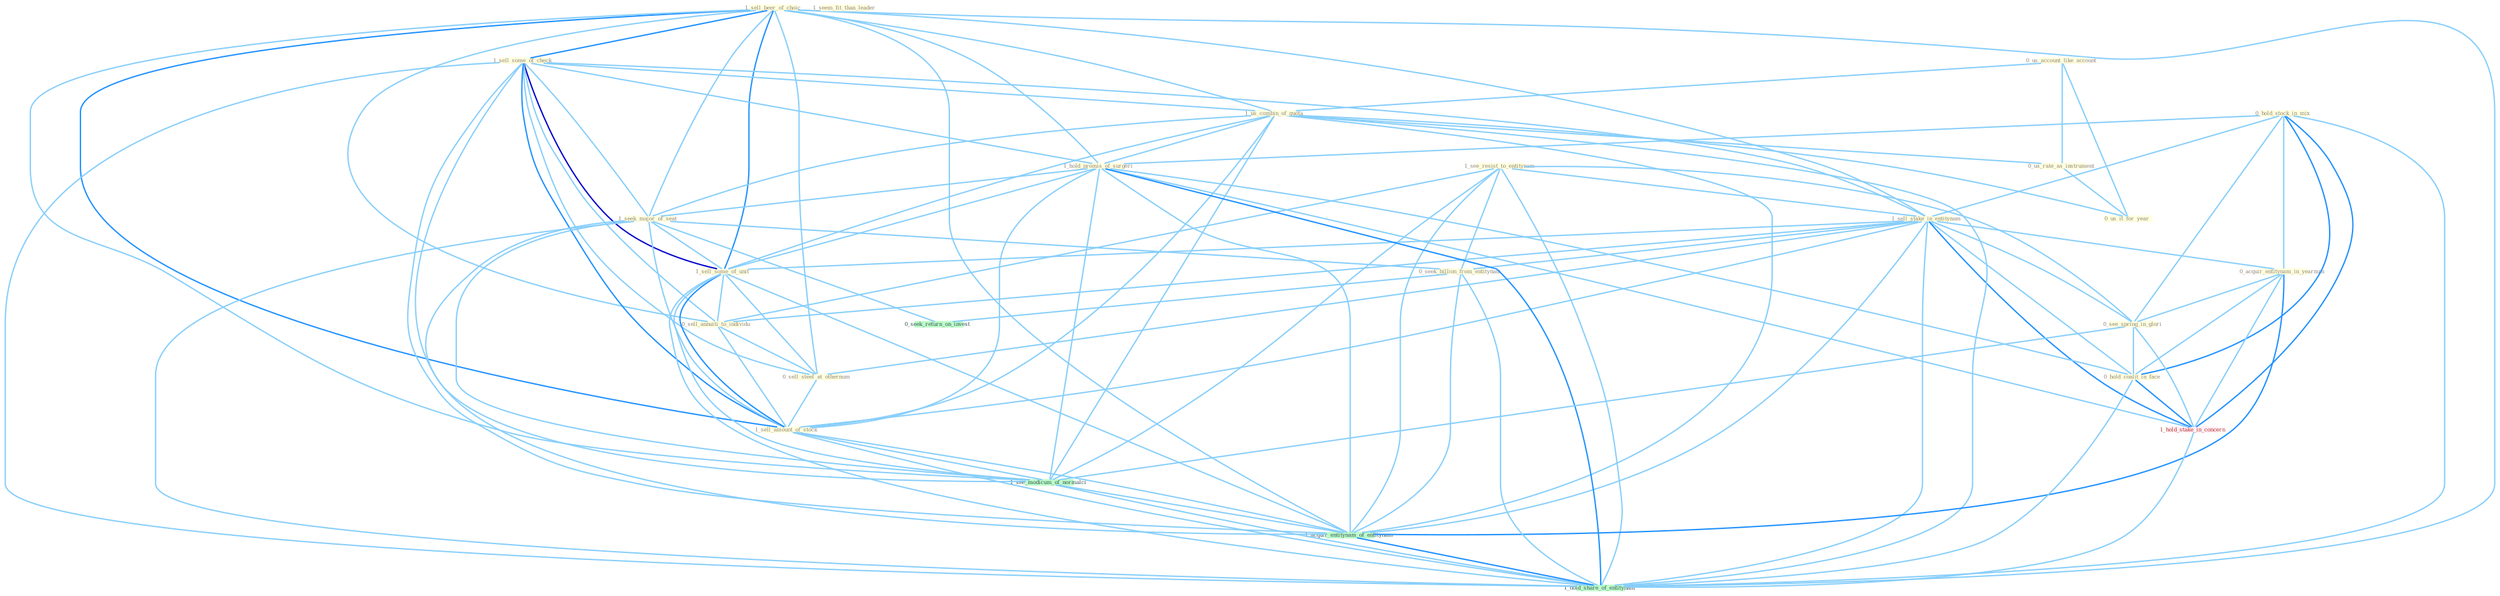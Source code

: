 Graph G{ 
    node
    [shape=polygon,style=filled,width=.5,height=.06,color="#BDFCC9",fixedsize=true,fontsize=4,
    fontcolor="#2f4f4f"];
    {node
    [color="#ffffe0", fontcolor="#8b7d6b"] "1_sell_beer_of_choic " "1_see_resist_to_entitynam " "0_hold_stock_in_mix " "0_us_account_like_account " "1_sell_some_of_check " "1_sell_stake_in_entitynam " "1_us_combin_of_quota " "0_us_rate_as_instrument " "1_hold_promis_of_surgeri " "0_us_it_for_year " "1_seek_major_of_seat " "1_sell_some_of_unit " "0_acquir_entitynam_in_yearnum " "0_sell_annuiti_to_individu " "0_seek_billion_from_entitynam " "0_sell_steel_at_othernum " "0_see_spring_in_glori " "1_sell_amount_of_stock " "1_seem_fit_than_leader " "0_hold_coalit_in_face "}
{node [color="#fff0f5", fontcolor="#b22222"] "1_hold_stake_in_concern "}
edge [color="#B0E2FF"];

	"1_sell_beer_of_choic " -- "1_sell_some_of_check " [w="2", color="#1e90ff" , len=0.8];
	"1_sell_beer_of_choic " -- "1_sell_stake_in_entitynam " [w="1", color="#87cefa" ];
	"1_sell_beer_of_choic " -- "1_us_combin_of_quota " [w="1", color="#87cefa" ];
	"1_sell_beer_of_choic " -- "1_hold_promis_of_surgeri " [w="1", color="#87cefa" ];
	"1_sell_beer_of_choic " -- "1_seek_major_of_seat " [w="1", color="#87cefa" ];
	"1_sell_beer_of_choic " -- "1_sell_some_of_unit " [w="2", color="#1e90ff" , len=0.8];
	"1_sell_beer_of_choic " -- "0_sell_annuiti_to_individu " [w="1", color="#87cefa" ];
	"1_sell_beer_of_choic " -- "0_sell_steel_at_othernum " [w="1", color="#87cefa" ];
	"1_sell_beer_of_choic " -- "1_sell_amount_of_stock " [w="2", color="#1e90ff" , len=0.8];
	"1_sell_beer_of_choic " -- "1_see_modicum_of_normalci " [w="1", color="#87cefa" ];
	"1_sell_beer_of_choic " -- "1_acquir_entitynam_of_entitynam " [w="1", color="#87cefa" ];
	"1_sell_beer_of_choic " -- "1_hold_share_of_entitynam " [w="1", color="#87cefa" ];
	"1_see_resist_to_entitynam " -- "1_sell_stake_in_entitynam " [w="1", color="#87cefa" ];
	"1_see_resist_to_entitynam " -- "0_sell_annuiti_to_individu " [w="1", color="#87cefa" ];
	"1_see_resist_to_entitynam " -- "0_seek_billion_from_entitynam " [w="1", color="#87cefa" ];
	"1_see_resist_to_entitynam " -- "0_see_spring_in_glori " [w="1", color="#87cefa" ];
	"1_see_resist_to_entitynam " -- "1_see_modicum_of_normalci " [w="1", color="#87cefa" ];
	"1_see_resist_to_entitynam " -- "1_acquir_entitynam_of_entitynam " [w="1", color="#87cefa" ];
	"1_see_resist_to_entitynam " -- "1_hold_share_of_entitynam " [w="1", color="#87cefa" ];
	"0_hold_stock_in_mix " -- "1_sell_stake_in_entitynam " [w="1", color="#87cefa" ];
	"0_hold_stock_in_mix " -- "1_hold_promis_of_surgeri " [w="1", color="#87cefa" ];
	"0_hold_stock_in_mix " -- "0_acquir_entitynam_in_yearnum " [w="1", color="#87cefa" ];
	"0_hold_stock_in_mix " -- "0_see_spring_in_glori " [w="1", color="#87cefa" ];
	"0_hold_stock_in_mix " -- "0_hold_coalit_in_face " [w="2", color="#1e90ff" , len=0.8];
	"0_hold_stock_in_mix " -- "1_hold_stake_in_concern " [w="2", color="#1e90ff" , len=0.8];
	"0_hold_stock_in_mix " -- "1_hold_share_of_entitynam " [w="1", color="#87cefa" ];
	"0_us_account_like_account " -- "1_us_combin_of_quota " [w="1", color="#87cefa" ];
	"0_us_account_like_account " -- "0_us_rate_as_instrument " [w="1", color="#87cefa" ];
	"0_us_account_like_account " -- "0_us_it_for_year " [w="1", color="#87cefa" ];
	"1_sell_some_of_check " -- "1_sell_stake_in_entitynam " [w="1", color="#87cefa" ];
	"1_sell_some_of_check " -- "1_us_combin_of_quota " [w="1", color="#87cefa" ];
	"1_sell_some_of_check " -- "1_hold_promis_of_surgeri " [w="1", color="#87cefa" ];
	"1_sell_some_of_check " -- "1_seek_major_of_seat " [w="1", color="#87cefa" ];
	"1_sell_some_of_check " -- "1_sell_some_of_unit " [w="3", color="#0000cd" , len=0.6];
	"1_sell_some_of_check " -- "0_sell_annuiti_to_individu " [w="1", color="#87cefa" ];
	"1_sell_some_of_check " -- "0_sell_steel_at_othernum " [w="1", color="#87cefa" ];
	"1_sell_some_of_check " -- "1_sell_amount_of_stock " [w="2", color="#1e90ff" , len=0.8];
	"1_sell_some_of_check " -- "1_see_modicum_of_normalci " [w="1", color="#87cefa" ];
	"1_sell_some_of_check " -- "1_acquir_entitynam_of_entitynam " [w="1", color="#87cefa" ];
	"1_sell_some_of_check " -- "1_hold_share_of_entitynam " [w="1", color="#87cefa" ];
	"1_sell_stake_in_entitynam " -- "1_sell_some_of_unit " [w="1", color="#87cefa" ];
	"1_sell_stake_in_entitynam " -- "0_acquir_entitynam_in_yearnum " [w="1", color="#87cefa" ];
	"1_sell_stake_in_entitynam " -- "0_sell_annuiti_to_individu " [w="1", color="#87cefa" ];
	"1_sell_stake_in_entitynam " -- "0_seek_billion_from_entitynam " [w="1", color="#87cefa" ];
	"1_sell_stake_in_entitynam " -- "0_sell_steel_at_othernum " [w="1", color="#87cefa" ];
	"1_sell_stake_in_entitynam " -- "0_see_spring_in_glori " [w="1", color="#87cefa" ];
	"1_sell_stake_in_entitynam " -- "1_sell_amount_of_stock " [w="1", color="#87cefa" ];
	"1_sell_stake_in_entitynam " -- "0_hold_coalit_in_face " [w="1", color="#87cefa" ];
	"1_sell_stake_in_entitynam " -- "1_hold_stake_in_concern " [w="2", color="#1e90ff" , len=0.8];
	"1_sell_stake_in_entitynam " -- "1_acquir_entitynam_of_entitynam " [w="1", color="#87cefa" ];
	"1_sell_stake_in_entitynam " -- "1_hold_share_of_entitynam " [w="1", color="#87cefa" ];
	"1_us_combin_of_quota " -- "0_us_rate_as_instrument " [w="1", color="#87cefa" ];
	"1_us_combin_of_quota " -- "1_hold_promis_of_surgeri " [w="1", color="#87cefa" ];
	"1_us_combin_of_quota " -- "0_us_it_for_year " [w="1", color="#87cefa" ];
	"1_us_combin_of_quota " -- "1_seek_major_of_seat " [w="1", color="#87cefa" ];
	"1_us_combin_of_quota " -- "1_sell_some_of_unit " [w="1", color="#87cefa" ];
	"1_us_combin_of_quota " -- "1_sell_amount_of_stock " [w="1", color="#87cefa" ];
	"1_us_combin_of_quota " -- "1_see_modicum_of_normalci " [w="1", color="#87cefa" ];
	"1_us_combin_of_quota " -- "1_acquir_entitynam_of_entitynam " [w="1", color="#87cefa" ];
	"1_us_combin_of_quota " -- "1_hold_share_of_entitynam " [w="1", color="#87cefa" ];
	"0_us_rate_as_instrument " -- "0_us_it_for_year " [w="1", color="#87cefa" ];
	"1_hold_promis_of_surgeri " -- "1_seek_major_of_seat " [w="1", color="#87cefa" ];
	"1_hold_promis_of_surgeri " -- "1_sell_some_of_unit " [w="1", color="#87cefa" ];
	"1_hold_promis_of_surgeri " -- "1_sell_amount_of_stock " [w="1", color="#87cefa" ];
	"1_hold_promis_of_surgeri " -- "0_hold_coalit_in_face " [w="1", color="#87cefa" ];
	"1_hold_promis_of_surgeri " -- "1_hold_stake_in_concern " [w="1", color="#87cefa" ];
	"1_hold_promis_of_surgeri " -- "1_see_modicum_of_normalci " [w="1", color="#87cefa" ];
	"1_hold_promis_of_surgeri " -- "1_acquir_entitynam_of_entitynam " [w="1", color="#87cefa" ];
	"1_hold_promis_of_surgeri " -- "1_hold_share_of_entitynam " [w="2", color="#1e90ff" , len=0.8];
	"1_seek_major_of_seat " -- "1_sell_some_of_unit " [w="1", color="#87cefa" ];
	"1_seek_major_of_seat " -- "0_seek_billion_from_entitynam " [w="1", color="#87cefa" ];
	"1_seek_major_of_seat " -- "1_sell_amount_of_stock " [w="1", color="#87cefa" ];
	"1_seek_major_of_seat " -- "0_seek_return_on_invest " [w="1", color="#87cefa" ];
	"1_seek_major_of_seat " -- "1_see_modicum_of_normalci " [w="1", color="#87cefa" ];
	"1_seek_major_of_seat " -- "1_acquir_entitynam_of_entitynam " [w="1", color="#87cefa" ];
	"1_seek_major_of_seat " -- "1_hold_share_of_entitynam " [w="1", color="#87cefa" ];
	"1_sell_some_of_unit " -- "0_sell_annuiti_to_individu " [w="1", color="#87cefa" ];
	"1_sell_some_of_unit " -- "0_sell_steel_at_othernum " [w="1", color="#87cefa" ];
	"1_sell_some_of_unit " -- "1_sell_amount_of_stock " [w="2", color="#1e90ff" , len=0.8];
	"1_sell_some_of_unit " -- "1_see_modicum_of_normalci " [w="1", color="#87cefa" ];
	"1_sell_some_of_unit " -- "1_acquir_entitynam_of_entitynam " [w="1", color="#87cefa" ];
	"1_sell_some_of_unit " -- "1_hold_share_of_entitynam " [w="1", color="#87cefa" ];
	"0_acquir_entitynam_in_yearnum " -- "0_see_spring_in_glori " [w="1", color="#87cefa" ];
	"0_acquir_entitynam_in_yearnum " -- "0_hold_coalit_in_face " [w="1", color="#87cefa" ];
	"0_acquir_entitynam_in_yearnum " -- "1_hold_stake_in_concern " [w="1", color="#87cefa" ];
	"0_acquir_entitynam_in_yearnum " -- "1_acquir_entitynam_of_entitynam " [w="2", color="#1e90ff" , len=0.8];
	"0_sell_annuiti_to_individu " -- "0_sell_steel_at_othernum " [w="1", color="#87cefa" ];
	"0_sell_annuiti_to_individu " -- "1_sell_amount_of_stock " [w="1", color="#87cefa" ];
	"0_seek_billion_from_entitynam " -- "0_seek_return_on_invest " [w="1", color="#87cefa" ];
	"0_seek_billion_from_entitynam " -- "1_acquir_entitynam_of_entitynam " [w="1", color="#87cefa" ];
	"0_seek_billion_from_entitynam " -- "1_hold_share_of_entitynam " [w="1", color="#87cefa" ];
	"0_sell_steel_at_othernum " -- "1_sell_amount_of_stock " [w="1", color="#87cefa" ];
	"0_see_spring_in_glori " -- "0_hold_coalit_in_face " [w="1", color="#87cefa" ];
	"0_see_spring_in_glori " -- "1_hold_stake_in_concern " [w="1", color="#87cefa" ];
	"0_see_spring_in_glori " -- "1_see_modicum_of_normalci " [w="1", color="#87cefa" ];
	"1_sell_amount_of_stock " -- "1_see_modicum_of_normalci " [w="1", color="#87cefa" ];
	"1_sell_amount_of_stock " -- "1_acquir_entitynam_of_entitynam " [w="1", color="#87cefa" ];
	"1_sell_amount_of_stock " -- "1_hold_share_of_entitynam " [w="1", color="#87cefa" ];
	"0_hold_coalit_in_face " -- "1_hold_stake_in_concern " [w="2", color="#1e90ff" , len=0.8];
	"0_hold_coalit_in_face " -- "1_hold_share_of_entitynam " [w="1", color="#87cefa" ];
	"1_hold_stake_in_concern " -- "1_hold_share_of_entitynam " [w="1", color="#87cefa" ];
	"1_see_modicum_of_normalci " -- "1_acquir_entitynam_of_entitynam " [w="1", color="#87cefa" ];
	"1_see_modicum_of_normalci " -- "1_hold_share_of_entitynam " [w="1", color="#87cefa" ];
	"1_acquir_entitynam_of_entitynam " -- "1_hold_share_of_entitynam " [w="2", color="#1e90ff" , len=0.8];
}